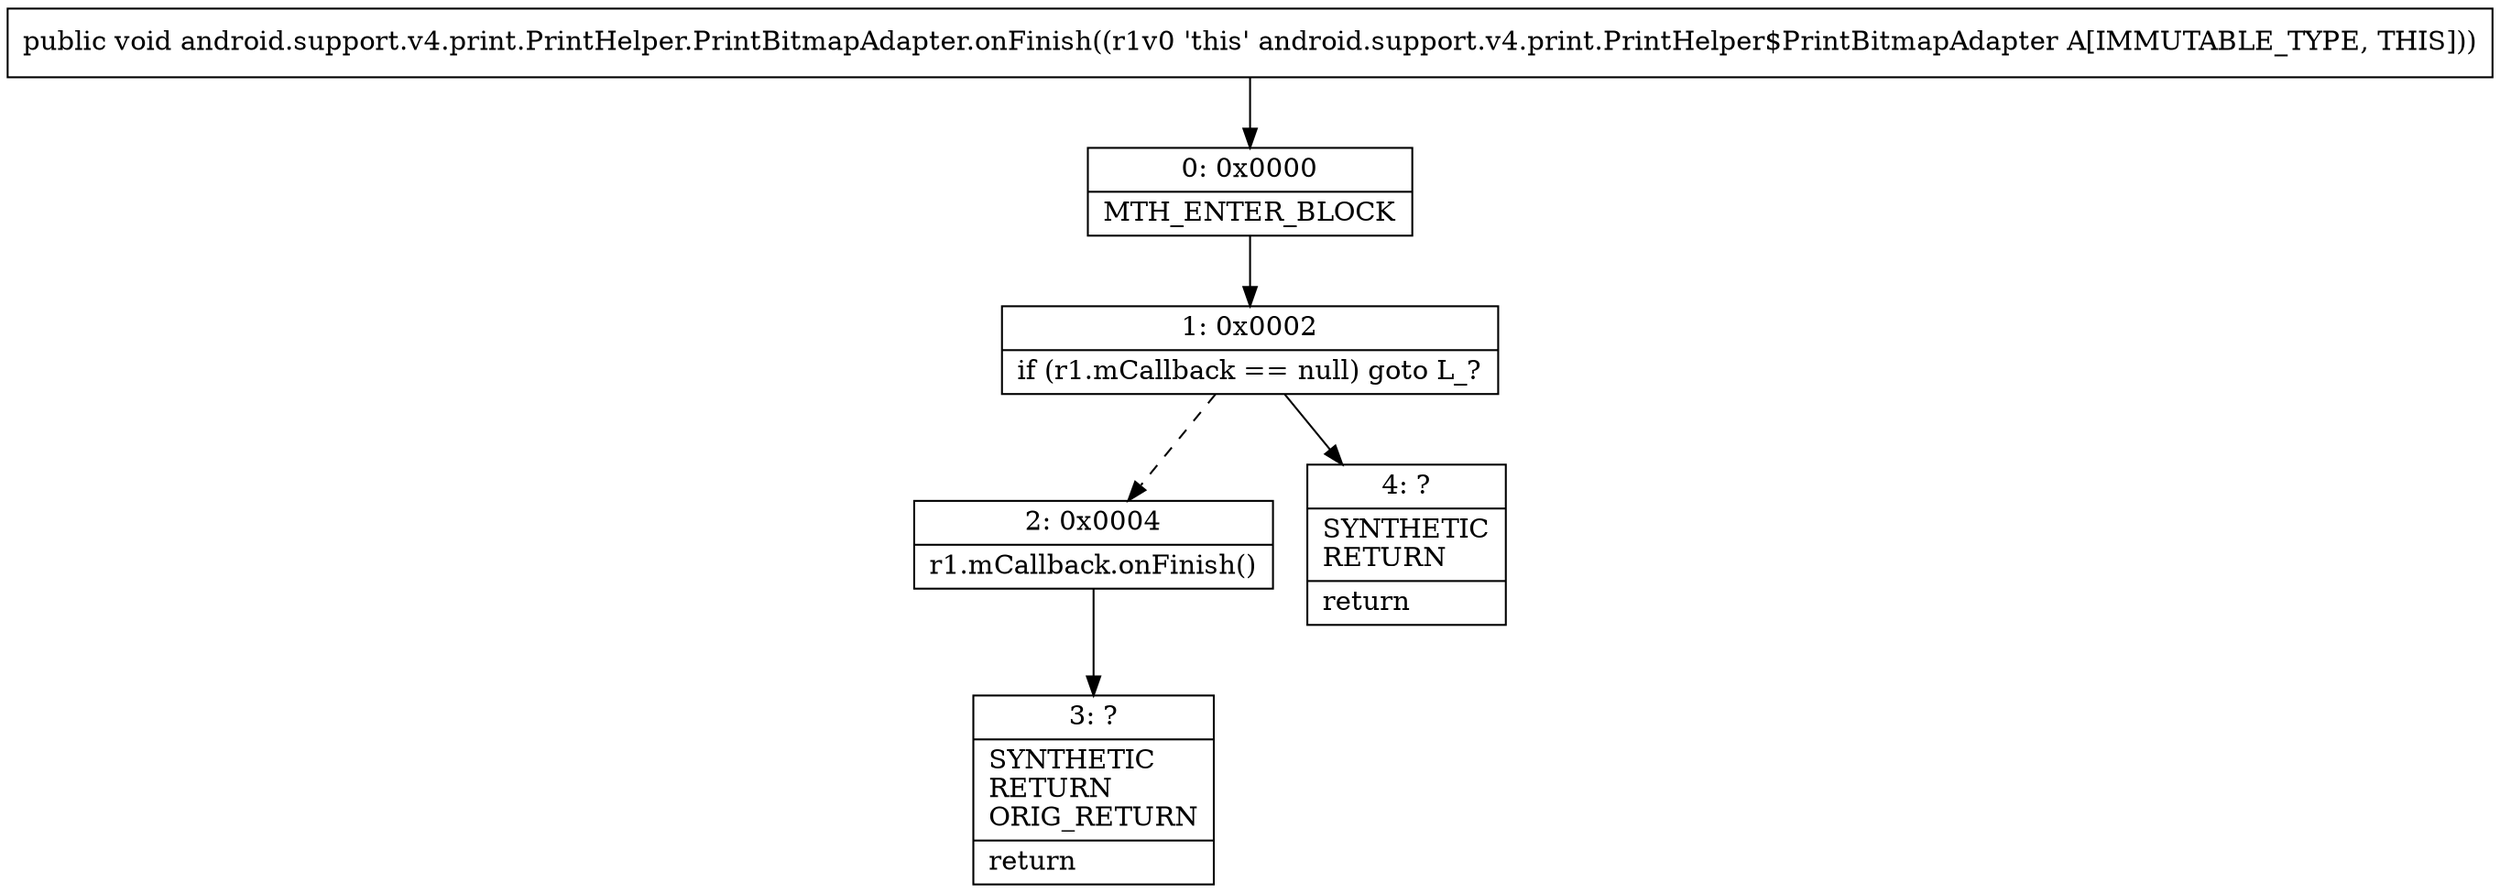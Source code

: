 digraph "CFG forandroid.support.v4.print.PrintHelper.PrintBitmapAdapter.onFinish()V" {
Node_0 [shape=record,label="{0\:\ 0x0000|MTH_ENTER_BLOCK\l}"];
Node_1 [shape=record,label="{1\:\ 0x0002|if (r1.mCallback == null) goto L_?\l}"];
Node_2 [shape=record,label="{2\:\ 0x0004|r1.mCallback.onFinish()\l}"];
Node_3 [shape=record,label="{3\:\ ?|SYNTHETIC\lRETURN\lORIG_RETURN\l|return\l}"];
Node_4 [shape=record,label="{4\:\ ?|SYNTHETIC\lRETURN\l|return\l}"];
MethodNode[shape=record,label="{public void android.support.v4.print.PrintHelper.PrintBitmapAdapter.onFinish((r1v0 'this' android.support.v4.print.PrintHelper$PrintBitmapAdapter A[IMMUTABLE_TYPE, THIS])) }"];
MethodNode -> Node_0;
Node_0 -> Node_1;
Node_1 -> Node_2[style=dashed];
Node_1 -> Node_4;
Node_2 -> Node_3;
}

